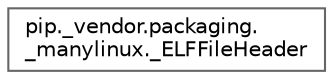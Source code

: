 digraph "Graphical Class Hierarchy"
{
 // LATEX_PDF_SIZE
  bgcolor="transparent";
  edge [fontname=Helvetica,fontsize=10,labelfontname=Helvetica,labelfontsize=10];
  node [fontname=Helvetica,fontsize=10,shape=box,height=0.2,width=0.4];
  rankdir="LR";
  Node0 [id="Node000000",label="pip._vendor.packaging.\l_manylinux._ELFFileHeader",height=0.2,width=0.4,color="grey40", fillcolor="white", style="filled",URL="$classpip_1_1__vendor_1_1packaging_1_1__manylinux_1_1___e_l_f_file_header.html",tooltip=" "];
}
